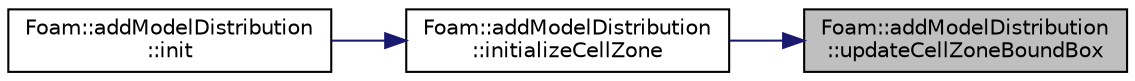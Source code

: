 digraph "Foam::addModelDistribution::updateCellZoneBoundBox"
{
 // LATEX_PDF_SIZE
  edge [fontname="Helvetica",fontsize="10",labelfontname="Helvetica",labelfontsize="10"];
  node [fontname="Helvetica",fontsize="10",shape=record];
  rankdir="RL";
  Node1 [label="Foam::addModelDistribution\l::updateCellZoneBoundBox",height=0.2,width=0.4,color="black", fillcolor="grey75", style="filled", fontcolor="black",tooltip=" "];
  Node1 -> Node2 [dir="back",color="midnightblue",fontsize="10",style="solid",fontname="Helvetica"];
  Node2 [label="Foam::addModelDistribution\l::initializeCellZone",height=0.2,width=0.4,color="black", fillcolor="white", style="filled",URL="$classFoam_1_1addModelDistribution.html#a84a2dc91ccb33b6fae66e945c3c707bc",tooltip=" "];
  Node2 -> Node3 [dir="back",color="midnightblue",fontsize="10",style="solid",fontname="Helvetica"];
  Node3 [label="Foam::addModelDistribution\l::init",height=0.2,width=0.4,color="black", fillcolor="white", style="filled",URL="$classFoam_1_1addModelDistribution.html#a73903b9ddc9b5b88e87335266688c6c7",tooltip=" "];
}
